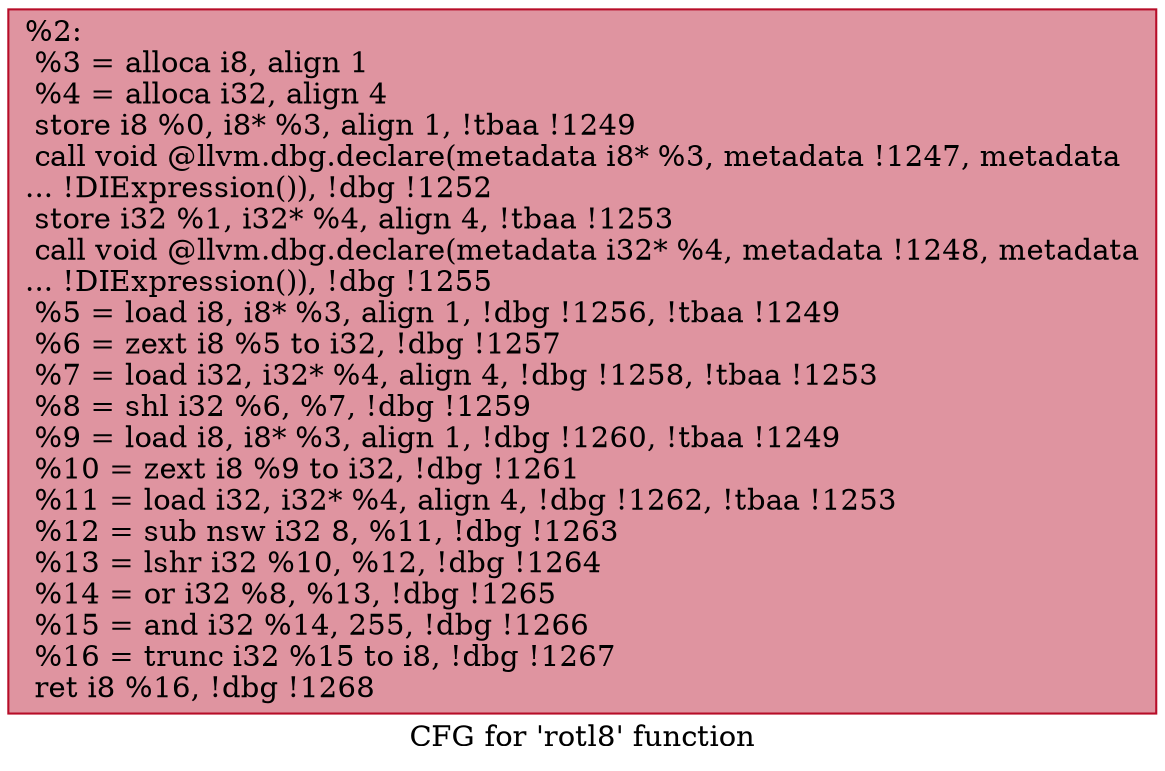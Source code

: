 digraph "CFG for 'rotl8' function" {
	label="CFG for 'rotl8' function";

	Node0x1429ff0 [shape=record,color="#b70d28ff", style=filled, fillcolor="#b70d2870",label="{%2:\l  %3 = alloca i8, align 1\l  %4 = alloca i32, align 4\l  store i8 %0, i8* %3, align 1, !tbaa !1249\l  call void @llvm.dbg.declare(metadata i8* %3, metadata !1247, metadata\l... !DIExpression()), !dbg !1252\l  store i32 %1, i32* %4, align 4, !tbaa !1253\l  call void @llvm.dbg.declare(metadata i32* %4, metadata !1248, metadata\l... !DIExpression()), !dbg !1255\l  %5 = load i8, i8* %3, align 1, !dbg !1256, !tbaa !1249\l  %6 = zext i8 %5 to i32, !dbg !1257\l  %7 = load i32, i32* %4, align 4, !dbg !1258, !tbaa !1253\l  %8 = shl i32 %6, %7, !dbg !1259\l  %9 = load i8, i8* %3, align 1, !dbg !1260, !tbaa !1249\l  %10 = zext i8 %9 to i32, !dbg !1261\l  %11 = load i32, i32* %4, align 4, !dbg !1262, !tbaa !1253\l  %12 = sub nsw i32 8, %11, !dbg !1263\l  %13 = lshr i32 %10, %12, !dbg !1264\l  %14 = or i32 %8, %13, !dbg !1265\l  %15 = and i32 %14, 255, !dbg !1266\l  %16 = trunc i32 %15 to i8, !dbg !1267\l  ret i8 %16, !dbg !1268\l}"];
}
